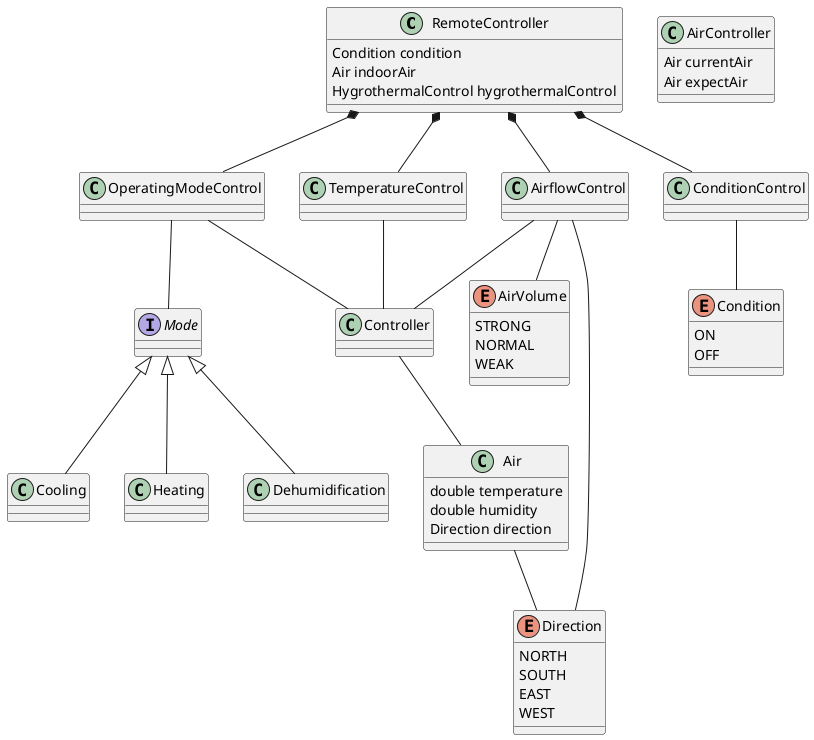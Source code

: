 @startuml

class RemoteController {
  Condition condition
  Air indoorAir
  HygrothermalControl hygrothermalControl
}
class AirController {
  Air currentAir
  Air expectAir
}
enum AirVolume {
  STRONG
  NORMAL
  WEAK
}
interface Mode
class Cooling
class Heating
class Dehumidification
enum Condition {
  ON
  OFF
}
class Air {
  double temperature
  double humidity
  Direction direction
}
enum Direction {
  NORTH
  SOUTH
  EAST
  WEST
}
RemoteController *-- OperatingModeControl
RemoteController *-- TemperatureControl
RemoteController *-- AirflowControl
RemoteController *-- ConditionControl
OperatingModeControl -- Mode
AirflowControl -- AirVolume
AirflowControl -- Direction
OperatingModeControl -- Controller
TemperatureControl -- Controller
AirflowControl -- Controller
ConditionControl -- Condition
Controller -- Air
Air -- Direction
Mode <|-- Cooling
Mode <|-- Heating
Mode <|-- Dehumidification

@enduml